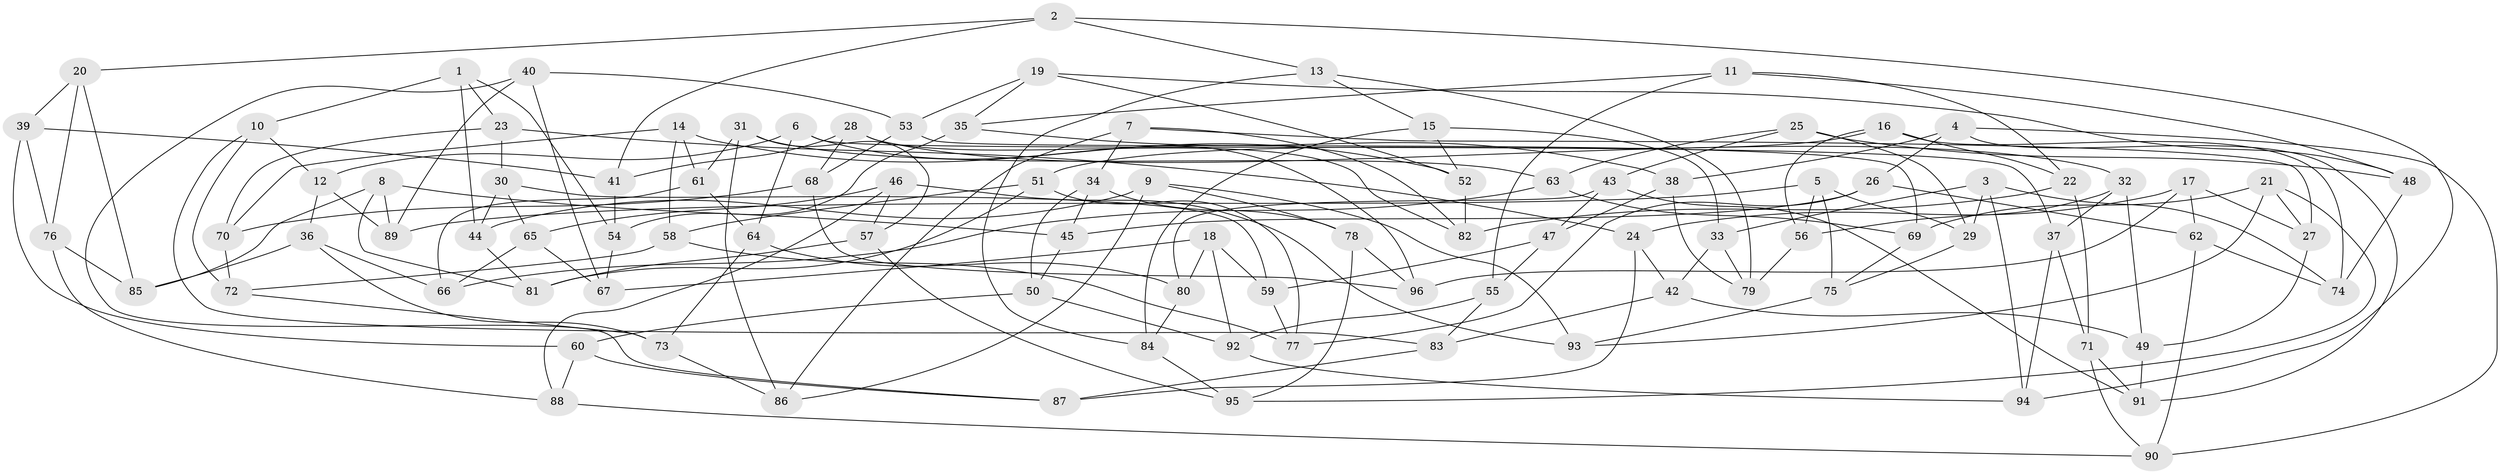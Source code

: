 // Generated by graph-tools (version 1.1) at 2025/16/03/09/25 04:16:25]
// undirected, 96 vertices, 192 edges
graph export_dot {
graph [start="1"]
  node [color=gray90,style=filled];
  1;
  2;
  3;
  4;
  5;
  6;
  7;
  8;
  9;
  10;
  11;
  12;
  13;
  14;
  15;
  16;
  17;
  18;
  19;
  20;
  21;
  22;
  23;
  24;
  25;
  26;
  27;
  28;
  29;
  30;
  31;
  32;
  33;
  34;
  35;
  36;
  37;
  38;
  39;
  40;
  41;
  42;
  43;
  44;
  45;
  46;
  47;
  48;
  49;
  50;
  51;
  52;
  53;
  54;
  55;
  56;
  57;
  58;
  59;
  60;
  61;
  62;
  63;
  64;
  65;
  66;
  67;
  68;
  69;
  70;
  71;
  72;
  73;
  74;
  75;
  76;
  77;
  78;
  79;
  80;
  81;
  82;
  83;
  84;
  85;
  86;
  87;
  88;
  89;
  90;
  91;
  92;
  93;
  94;
  95;
  96;
  1 -- 10;
  1 -- 54;
  1 -- 23;
  1 -- 44;
  2 -- 13;
  2 -- 94;
  2 -- 20;
  2 -- 41;
  3 -- 29;
  3 -- 94;
  3 -- 33;
  3 -- 74;
  4 -- 38;
  4 -- 90;
  4 -- 91;
  4 -- 26;
  5 -- 56;
  5 -- 89;
  5 -- 75;
  5 -- 29;
  6 -- 37;
  6 -- 12;
  6 -- 96;
  6 -- 64;
  7 -- 82;
  7 -- 34;
  7 -- 27;
  7 -- 86;
  8 -- 81;
  8 -- 85;
  8 -- 45;
  8 -- 89;
  9 -- 44;
  9 -- 86;
  9 -- 93;
  9 -- 78;
  10 -- 72;
  10 -- 83;
  10 -- 12;
  11 -- 55;
  11 -- 48;
  11 -- 35;
  11 -- 22;
  12 -- 36;
  12 -- 89;
  13 -- 15;
  13 -- 84;
  13 -- 79;
  14 -- 52;
  14 -- 58;
  14 -- 61;
  14 -- 70;
  15 -- 33;
  15 -- 84;
  15 -- 52;
  16 -- 74;
  16 -- 22;
  16 -- 51;
  16 -- 56;
  17 -- 24;
  17 -- 62;
  17 -- 96;
  17 -- 27;
  18 -- 92;
  18 -- 59;
  18 -- 67;
  18 -- 80;
  19 -- 35;
  19 -- 53;
  19 -- 48;
  19 -- 52;
  20 -- 85;
  20 -- 39;
  20 -- 76;
  21 -- 93;
  21 -- 69;
  21 -- 95;
  21 -- 27;
  22 -- 82;
  22 -- 71;
  23 -- 30;
  23 -- 70;
  23 -- 24;
  24 -- 87;
  24 -- 42;
  25 -- 63;
  25 -- 48;
  25 -- 29;
  25 -- 43;
  26 -- 45;
  26 -- 62;
  26 -- 77;
  27 -- 49;
  28 -- 82;
  28 -- 32;
  28 -- 41;
  28 -- 68;
  29 -- 75;
  30 -- 44;
  30 -- 65;
  30 -- 59;
  31 -- 63;
  31 -- 86;
  31 -- 61;
  31 -- 57;
  32 -- 37;
  32 -- 49;
  32 -- 56;
  33 -- 79;
  33 -- 42;
  34 -- 45;
  34 -- 78;
  34 -- 50;
  35 -- 38;
  35 -- 54;
  36 -- 85;
  36 -- 73;
  36 -- 66;
  37 -- 94;
  37 -- 71;
  38 -- 47;
  38 -- 79;
  39 -- 41;
  39 -- 60;
  39 -- 76;
  40 -- 67;
  40 -- 87;
  40 -- 89;
  40 -- 53;
  41 -- 54;
  42 -- 49;
  42 -- 83;
  43 -- 91;
  43 -- 80;
  43 -- 47;
  44 -- 81;
  45 -- 50;
  46 -- 65;
  46 -- 93;
  46 -- 57;
  46 -- 88;
  47 -- 59;
  47 -- 55;
  48 -- 74;
  49 -- 91;
  50 -- 60;
  50 -- 92;
  51 -- 77;
  51 -- 58;
  51 -- 81;
  52 -- 82;
  53 -- 68;
  53 -- 69;
  54 -- 67;
  55 -- 92;
  55 -- 83;
  56 -- 79;
  57 -- 81;
  57 -- 95;
  58 -- 77;
  58 -- 72;
  59 -- 77;
  60 -- 87;
  60 -- 88;
  61 -- 64;
  61 -- 66;
  62 -- 74;
  62 -- 90;
  63 -- 66;
  63 -- 69;
  64 -- 73;
  64 -- 80;
  65 -- 67;
  65 -- 66;
  68 -- 70;
  68 -- 96;
  69 -- 75;
  70 -- 72;
  71 -- 90;
  71 -- 91;
  72 -- 73;
  73 -- 86;
  75 -- 93;
  76 -- 88;
  76 -- 85;
  78 -- 96;
  78 -- 95;
  80 -- 84;
  83 -- 87;
  84 -- 95;
  88 -- 90;
  92 -- 94;
}
